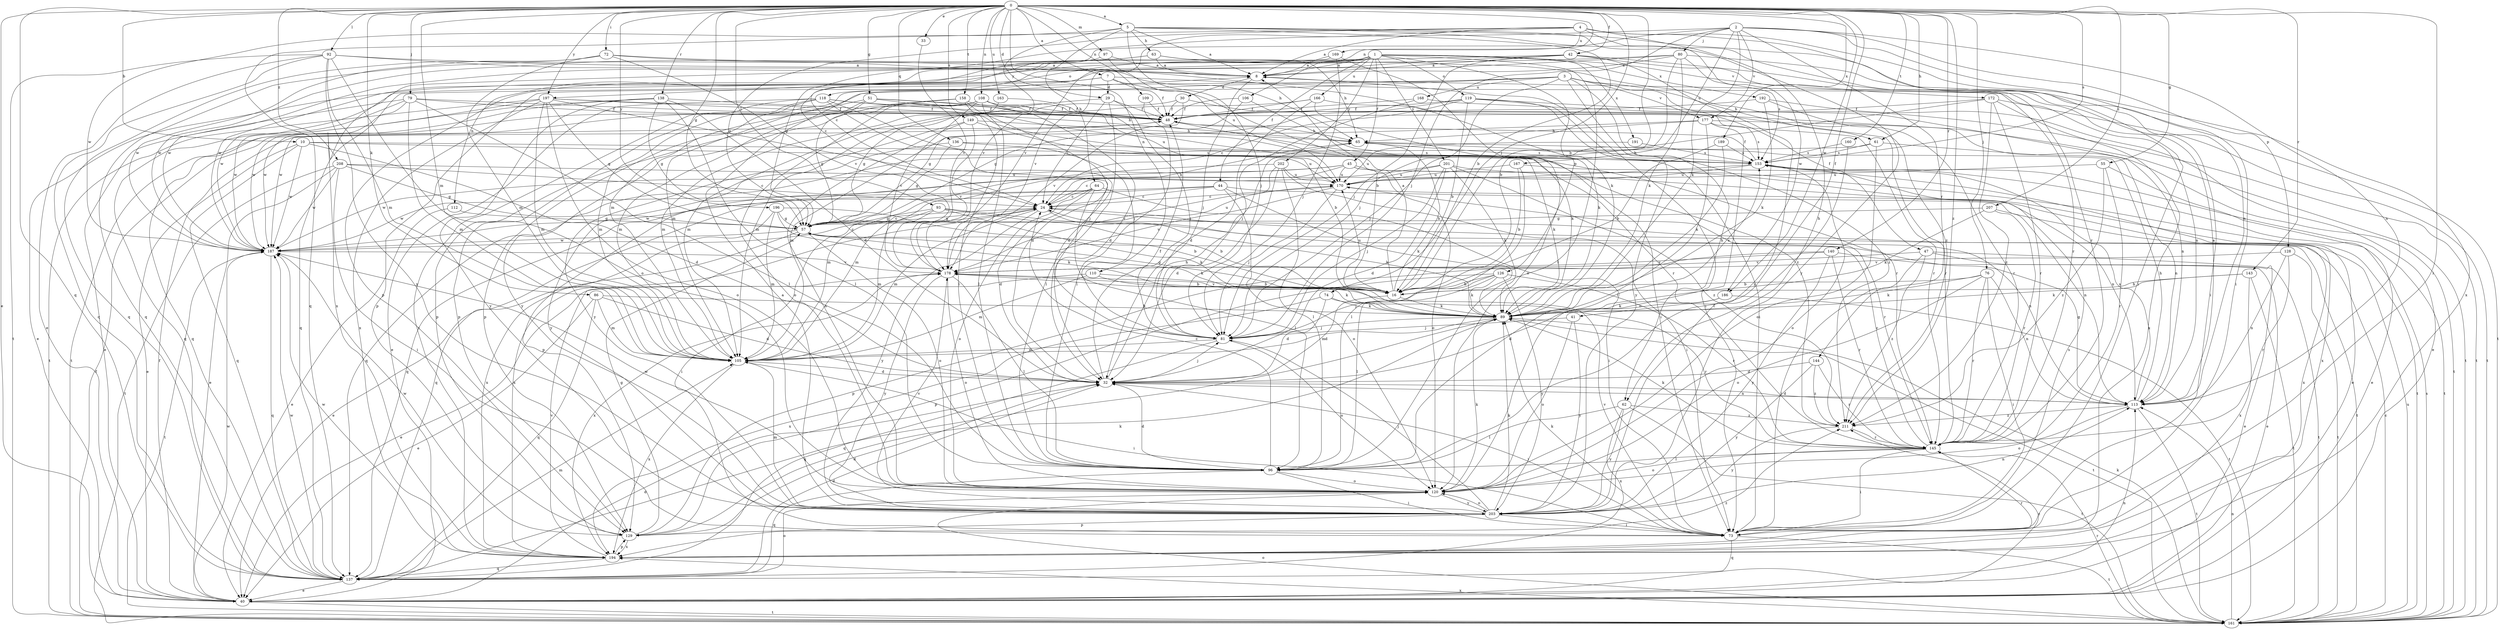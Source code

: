 strict digraph  {
0;
1;
2;
3;
4;
5;
7;
8;
10;
16;
24;
29;
30;
32;
33;
40;
41;
42;
44;
45;
47;
48;
51;
55;
57;
61;
62;
63;
64;
65;
72;
73;
74;
76;
79;
80;
81;
86;
89;
92;
93;
96;
97;
105;
106;
108;
109;
110;
112;
113;
118;
119;
120;
126;
128;
129;
136;
137;
138;
140;
143;
144;
145;
149;
153;
158;
160;
161;
163;
166;
167;
168;
169;
170;
172;
177;
178;
186;
187;
189;
191;
192;
194;
196;
197;
201;
202;
203;
207;
208;
211;
0 -> 5  [label=a];
0 -> 7  [label=a];
0 -> 10  [label=b];
0 -> 16  [label=b];
0 -> 29  [label=d];
0 -> 33  [label=e];
0 -> 40  [label=e];
0 -> 41  [label=f];
0 -> 42  [label=f];
0 -> 51  [label=g];
0 -> 55  [label=g];
0 -> 57  [label=g];
0 -> 61  [label=h];
0 -> 72  [label=i];
0 -> 73  [label=i];
0 -> 74  [label=j];
0 -> 76  [label=j];
0 -> 79  [label=j];
0 -> 86  [label=k];
0 -> 92  [label=l];
0 -> 93  [label=l];
0 -> 97  [label=m];
0 -> 105  [label=m];
0 -> 106  [label=n];
0 -> 108  [label=n];
0 -> 109  [label=n];
0 -> 110  [label=n];
0 -> 136  [label=q];
0 -> 137  [label=q];
0 -> 138  [label=r];
0 -> 140  [label=r];
0 -> 143  [label=r];
0 -> 149  [label=s];
0 -> 153  [label=s];
0 -> 158  [label=t];
0 -> 160  [label=t];
0 -> 163  [label=u];
0 -> 186  [label=w];
0 -> 189  [label=x];
0 -> 196  [label=y];
0 -> 197  [label=y];
0 -> 207  [label=z];
0 -> 208  [label=z];
0 -> 211  [label=z];
1 -> 8  [label=a];
1 -> 44  [label=f];
1 -> 45  [label=f];
1 -> 96  [label=l];
1 -> 112  [label=n];
1 -> 118  [label=o];
1 -> 119  [label=o];
1 -> 126  [label=p];
1 -> 166  [label=u];
1 -> 172  [label=v];
1 -> 191  [label=x];
1 -> 192  [label=x];
1 -> 194  [label=x];
1 -> 197  [label=y];
1 -> 201  [label=y];
1 -> 202  [label=y];
2 -> 24  [label=c];
2 -> 57  [label=g];
2 -> 73  [label=i];
2 -> 80  [label=j];
2 -> 81  [label=j];
2 -> 89  [label=k];
2 -> 113  [label=n];
2 -> 128  [label=p];
2 -> 144  [label=r];
2 -> 167  [label=u];
2 -> 177  [label=v];
3 -> 47  [label=f];
3 -> 61  [label=h];
3 -> 62  [label=h];
3 -> 81  [label=j];
3 -> 105  [label=m];
3 -> 129  [label=p];
3 -> 137  [label=q];
3 -> 168  [label=u];
3 -> 177  [label=v];
3 -> 203  [label=y];
4 -> 8  [label=a];
4 -> 57  [label=g];
4 -> 62  [label=h];
4 -> 73  [label=i];
4 -> 137  [label=q];
4 -> 169  [label=u];
4 -> 178  [label=v];
4 -> 186  [label=w];
4 -> 194  [label=x];
5 -> 8  [label=a];
5 -> 16  [label=b];
5 -> 63  [label=h];
5 -> 64  [label=h];
5 -> 81  [label=j];
5 -> 113  [label=n];
5 -> 145  [label=r];
5 -> 178  [label=v];
5 -> 187  [label=w];
5 -> 203  [label=y];
7 -> 16  [label=b];
7 -> 29  [label=d];
7 -> 40  [label=e];
7 -> 48  [label=f];
7 -> 113  [label=n];
7 -> 187  [label=w];
8 -> 30  [label=d];
8 -> 73  [label=i];
8 -> 81  [label=j];
10 -> 32  [label=d];
10 -> 40  [label=e];
10 -> 89  [label=k];
10 -> 137  [label=q];
10 -> 153  [label=s];
10 -> 187  [label=w];
16 -> 8  [label=a];
16 -> 32  [label=d];
16 -> 57  [label=g];
16 -> 65  [label=h];
16 -> 89  [label=k];
16 -> 170  [label=u];
16 -> 178  [label=v];
24 -> 57  [label=g];
24 -> 65  [label=h];
24 -> 89  [label=k];
24 -> 105  [label=m];
24 -> 161  [label=t];
24 -> 194  [label=x];
24 -> 203  [label=y];
29 -> 24  [label=c];
29 -> 48  [label=f];
29 -> 57  [label=g];
29 -> 81  [label=j];
29 -> 96  [label=l];
30 -> 48  [label=f];
30 -> 57  [label=g];
30 -> 105  [label=m];
30 -> 145  [label=r];
32 -> 48  [label=f];
32 -> 65  [label=h];
32 -> 73  [label=i];
32 -> 81  [label=j];
32 -> 113  [label=n];
33 -> 178  [label=v];
40 -> 32  [label=d];
40 -> 48  [label=f];
40 -> 113  [label=n];
40 -> 161  [label=t];
40 -> 187  [label=w];
40 -> 211  [label=z];
41 -> 81  [label=j];
41 -> 120  [label=o];
41 -> 203  [label=y];
42 -> 8  [label=a];
42 -> 73  [label=i];
42 -> 81  [label=j];
42 -> 129  [label=p];
42 -> 145  [label=r];
42 -> 178  [label=v];
42 -> 203  [label=y];
44 -> 24  [label=c];
44 -> 89  [label=k];
44 -> 113  [label=n];
44 -> 120  [label=o];
44 -> 137  [label=q];
44 -> 187  [label=w];
45 -> 24  [label=c];
45 -> 40  [label=e];
45 -> 120  [label=o];
45 -> 129  [label=p];
45 -> 161  [label=t];
45 -> 170  [label=u];
45 -> 187  [label=w];
47 -> 40  [label=e];
47 -> 73  [label=i];
47 -> 161  [label=t];
47 -> 178  [label=v];
47 -> 211  [label=z];
48 -> 65  [label=h];
48 -> 89  [label=k];
51 -> 48  [label=f];
51 -> 57  [label=g];
51 -> 105  [label=m];
51 -> 129  [label=p];
51 -> 145  [label=r];
51 -> 170  [label=u];
55 -> 40  [label=e];
55 -> 145  [label=r];
55 -> 170  [label=u];
55 -> 211  [label=z];
57 -> 24  [label=c];
57 -> 40  [label=e];
57 -> 89  [label=k];
57 -> 120  [label=o];
57 -> 170  [label=u];
57 -> 187  [label=w];
61 -> 113  [label=n];
61 -> 120  [label=o];
61 -> 137  [label=q];
61 -> 153  [label=s];
62 -> 96  [label=l];
62 -> 161  [label=t];
62 -> 194  [label=x];
62 -> 203  [label=y];
62 -> 211  [label=z];
63 -> 8  [label=a];
63 -> 65  [label=h];
63 -> 137  [label=q];
63 -> 187  [label=w];
63 -> 211  [label=z];
64 -> 24  [label=c];
64 -> 32  [label=d];
64 -> 73  [label=i];
64 -> 96  [label=l];
64 -> 120  [label=o];
64 -> 187  [label=w];
65 -> 153  [label=s];
72 -> 8  [label=a];
72 -> 89  [label=k];
72 -> 105  [label=m];
72 -> 137  [label=q];
72 -> 178  [label=v];
72 -> 187  [label=w];
73 -> 89  [label=k];
73 -> 137  [label=q];
73 -> 153  [label=s];
73 -> 161  [label=t];
73 -> 178  [label=v];
74 -> 32  [label=d];
74 -> 89  [label=k];
74 -> 145  [label=r];
74 -> 194  [label=x];
76 -> 16  [label=b];
76 -> 73  [label=i];
76 -> 89  [label=k];
76 -> 113  [label=n];
76 -> 120  [label=o];
76 -> 145  [label=r];
79 -> 40  [label=e];
79 -> 48  [label=f];
79 -> 65  [label=h];
79 -> 96  [label=l];
79 -> 105  [label=m];
79 -> 137  [label=q];
79 -> 187  [label=w];
80 -> 8  [label=a];
80 -> 16  [label=b];
80 -> 89  [label=k];
80 -> 105  [label=m];
80 -> 153  [label=s];
80 -> 161  [label=t];
80 -> 187  [label=w];
81 -> 105  [label=m];
81 -> 120  [label=o];
81 -> 137  [label=q];
86 -> 32  [label=d];
86 -> 40  [label=e];
86 -> 89  [label=k];
86 -> 105  [label=m];
86 -> 137  [label=q];
89 -> 81  [label=j];
89 -> 105  [label=m];
89 -> 137  [label=q];
89 -> 153  [label=s];
89 -> 161  [label=t];
92 -> 8  [label=a];
92 -> 40  [label=e];
92 -> 65  [label=h];
92 -> 105  [label=m];
92 -> 120  [label=o];
92 -> 137  [label=q];
92 -> 161  [label=t];
92 -> 203  [label=y];
93 -> 16  [label=b];
93 -> 57  [label=g];
93 -> 73  [label=i];
93 -> 89  [label=k];
93 -> 105  [label=m];
93 -> 113  [label=n];
96 -> 24  [label=c];
96 -> 32  [label=d];
96 -> 73  [label=i];
96 -> 120  [label=o];
96 -> 137  [label=q];
97 -> 8  [label=a];
97 -> 24  [label=c];
97 -> 170  [label=u];
105 -> 32  [label=d];
105 -> 73  [label=i];
105 -> 194  [label=x];
106 -> 48  [label=f];
106 -> 73  [label=i];
106 -> 178  [label=v];
108 -> 32  [label=d];
108 -> 48  [label=f];
108 -> 96  [label=l];
108 -> 120  [label=o];
108 -> 178  [label=v];
108 -> 187  [label=w];
108 -> 203  [label=y];
108 -> 211  [label=z];
109 -> 48  [label=f];
109 -> 96  [label=l];
110 -> 16  [label=b];
110 -> 40  [label=e];
110 -> 89  [label=k];
110 -> 105  [label=m];
112 -> 40  [label=e];
112 -> 57  [label=g];
113 -> 8  [label=a];
113 -> 32  [label=d];
113 -> 57  [label=g];
113 -> 65  [label=h];
113 -> 120  [label=o];
113 -> 153  [label=s];
113 -> 161  [label=t];
113 -> 211  [label=z];
118 -> 32  [label=d];
118 -> 40  [label=e];
118 -> 48  [label=f];
118 -> 81  [label=j];
118 -> 105  [label=m];
118 -> 129  [label=p];
118 -> 161  [label=t];
118 -> 194  [label=x];
119 -> 16  [label=b];
119 -> 24  [label=c];
119 -> 48  [label=f];
119 -> 57  [label=g];
119 -> 73  [label=i];
119 -> 161  [label=t];
119 -> 211  [label=z];
120 -> 89  [label=k];
120 -> 187  [label=w];
120 -> 203  [label=y];
126 -> 16  [label=b];
126 -> 81  [label=j];
126 -> 89  [label=k];
126 -> 96  [label=l];
126 -> 129  [label=p];
126 -> 145  [label=r];
126 -> 203  [label=y];
128 -> 113  [label=n];
128 -> 145  [label=r];
128 -> 161  [label=t];
128 -> 178  [label=v];
129 -> 32  [label=d];
129 -> 57  [label=g];
129 -> 89  [label=k];
129 -> 187  [label=w];
129 -> 194  [label=x];
136 -> 57  [label=g];
136 -> 153  [label=s];
136 -> 170  [label=u];
136 -> 203  [label=y];
137 -> 32  [label=d];
137 -> 40  [label=e];
137 -> 105  [label=m];
137 -> 120  [label=o];
137 -> 187  [label=w];
137 -> 211  [label=z];
138 -> 32  [label=d];
138 -> 48  [label=f];
138 -> 57  [label=g];
138 -> 96  [label=l];
138 -> 161  [label=t];
138 -> 187  [label=w];
138 -> 203  [label=y];
140 -> 40  [label=e];
140 -> 129  [label=p];
140 -> 145  [label=r];
140 -> 178  [label=v];
140 -> 203  [label=y];
143 -> 16  [label=b];
143 -> 89  [label=k];
143 -> 161  [label=t];
143 -> 194  [label=x];
144 -> 32  [label=d];
144 -> 145  [label=r];
144 -> 203  [label=y];
144 -> 211  [label=z];
145 -> 24  [label=c];
145 -> 73  [label=i];
145 -> 89  [label=k];
145 -> 96  [label=l];
145 -> 120  [label=o];
149 -> 16  [label=b];
149 -> 65  [label=h];
149 -> 120  [label=o];
149 -> 178  [label=v];
149 -> 203  [label=y];
153 -> 48  [label=f];
153 -> 65  [label=h];
153 -> 105  [label=m];
153 -> 120  [label=o];
153 -> 161  [label=t];
153 -> 170  [label=u];
158 -> 32  [label=d];
158 -> 48  [label=f];
158 -> 96  [label=l];
158 -> 129  [label=p];
158 -> 187  [label=w];
160 -> 96  [label=l];
160 -> 153  [label=s];
161 -> 24  [label=c];
161 -> 48  [label=f];
161 -> 89  [label=k];
161 -> 113  [label=n];
161 -> 120  [label=o];
161 -> 145  [label=r];
161 -> 153  [label=s];
161 -> 170  [label=u];
161 -> 194  [label=x];
163 -> 48  [label=f];
163 -> 105  [label=m];
166 -> 32  [label=d];
166 -> 48  [label=f];
166 -> 89  [label=k];
166 -> 105  [label=m];
166 -> 145  [label=r];
167 -> 16  [label=b];
167 -> 96  [label=l];
167 -> 170  [label=u];
167 -> 194  [label=x];
168 -> 48  [label=f];
168 -> 81  [label=j];
168 -> 113  [label=n];
169 -> 8  [label=a];
169 -> 81  [label=j];
169 -> 120  [label=o];
169 -> 187  [label=w];
170 -> 24  [label=c];
170 -> 81  [label=j];
170 -> 145  [label=r];
170 -> 178  [label=v];
172 -> 48  [label=f];
172 -> 81  [label=j];
172 -> 145  [label=r];
172 -> 161  [label=t];
172 -> 194  [label=x];
172 -> 211  [label=z];
177 -> 65  [label=h];
177 -> 96  [label=l];
177 -> 105  [label=m];
177 -> 120  [label=o];
177 -> 153  [label=s];
177 -> 161  [label=t];
178 -> 16  [label=b];
178 -> 96  [label=l];
178 -> 120  [label=o];
178 -> 194  [label=x];
178 -> 203  [label=y];
186 -> 32  [label=d];
186 -> 89  [label=k];
186 -> 161  [label=t];
187 -> 24  [label=c];
187 -> 137  [label=q];
187 -> 161  [label=t];
187 -> 178  [label=v];
189 -> 16  [label=b];
189 -> 89  [label=k];
189 -> 153  [label=s];
191 -> 153  [label=s];
191 -> 170  [label=u];
192 -> 40  [label=e];
192 -> 48  [label=f];
192 -> 89  [label=k];
192 -> 145  [label=r];
194 -> 129  [label=p];
194 -> 137  [label=q];
194 -> 145  [label=r];
194 -> 178  [label=v];
194 -> 187  [label=w];
196 -> 16  [label=b];
196 -> 57  [label=g];
196 -> 89  [label=k];
196 -> 105  [label=m];
196 -> 194  [label=x];
197 -> 48  [label=f];
197 -> 57  [label=g];
197 -> 81  [label=j];
197 -> 105  [label=m];
197 -> 120  [label=o];
197 -> 137  [label=q];
197 -> 145  [label=r];
197 -> 161  [label=t];
197 -> 194  [label=x];
201 -> 32  [label=d];
201 -> 81  [label=j];
201 -> 89  [label=k];
201 -> 113  [label=n];
201 -> 137  [label=q];
201 -> 170  [label=u];
201 -> 211  [label=z];
202 -> 32  [label=d];
202 -> 73  [label=i];
202 -> 96  [label=l];
202 -> 105  [label=m];
202 -> 170  [label=u];
202 -> 178  [label=v];
203 -> 8  [label=a];
203 -> 73  [label=i];
203 -> 81  [label=j];
203 -> 89  [label=k];
203 -> 105  [label=m];
203 -> 113  [label=n];
203 -> 120  [label=o];
203 -> 129  [label=p];
203 -> 178  [label=v];
207 -> 57  [label=g];
207 -> 89  [label=k];
207 -> 145  [label=r];
207 -> 194  [label=x];
208 -> 24  [label=c];
208 -> 40  [label=e];
208 -> 57  [label=g];
208 -> 73  [label=i];
208 -> 161  [label=t];
208 -> 170  [label=u];
208 -> 187  [label=w];
211 -> 145  [label=r];
211 -> 203  [label=y];
}
